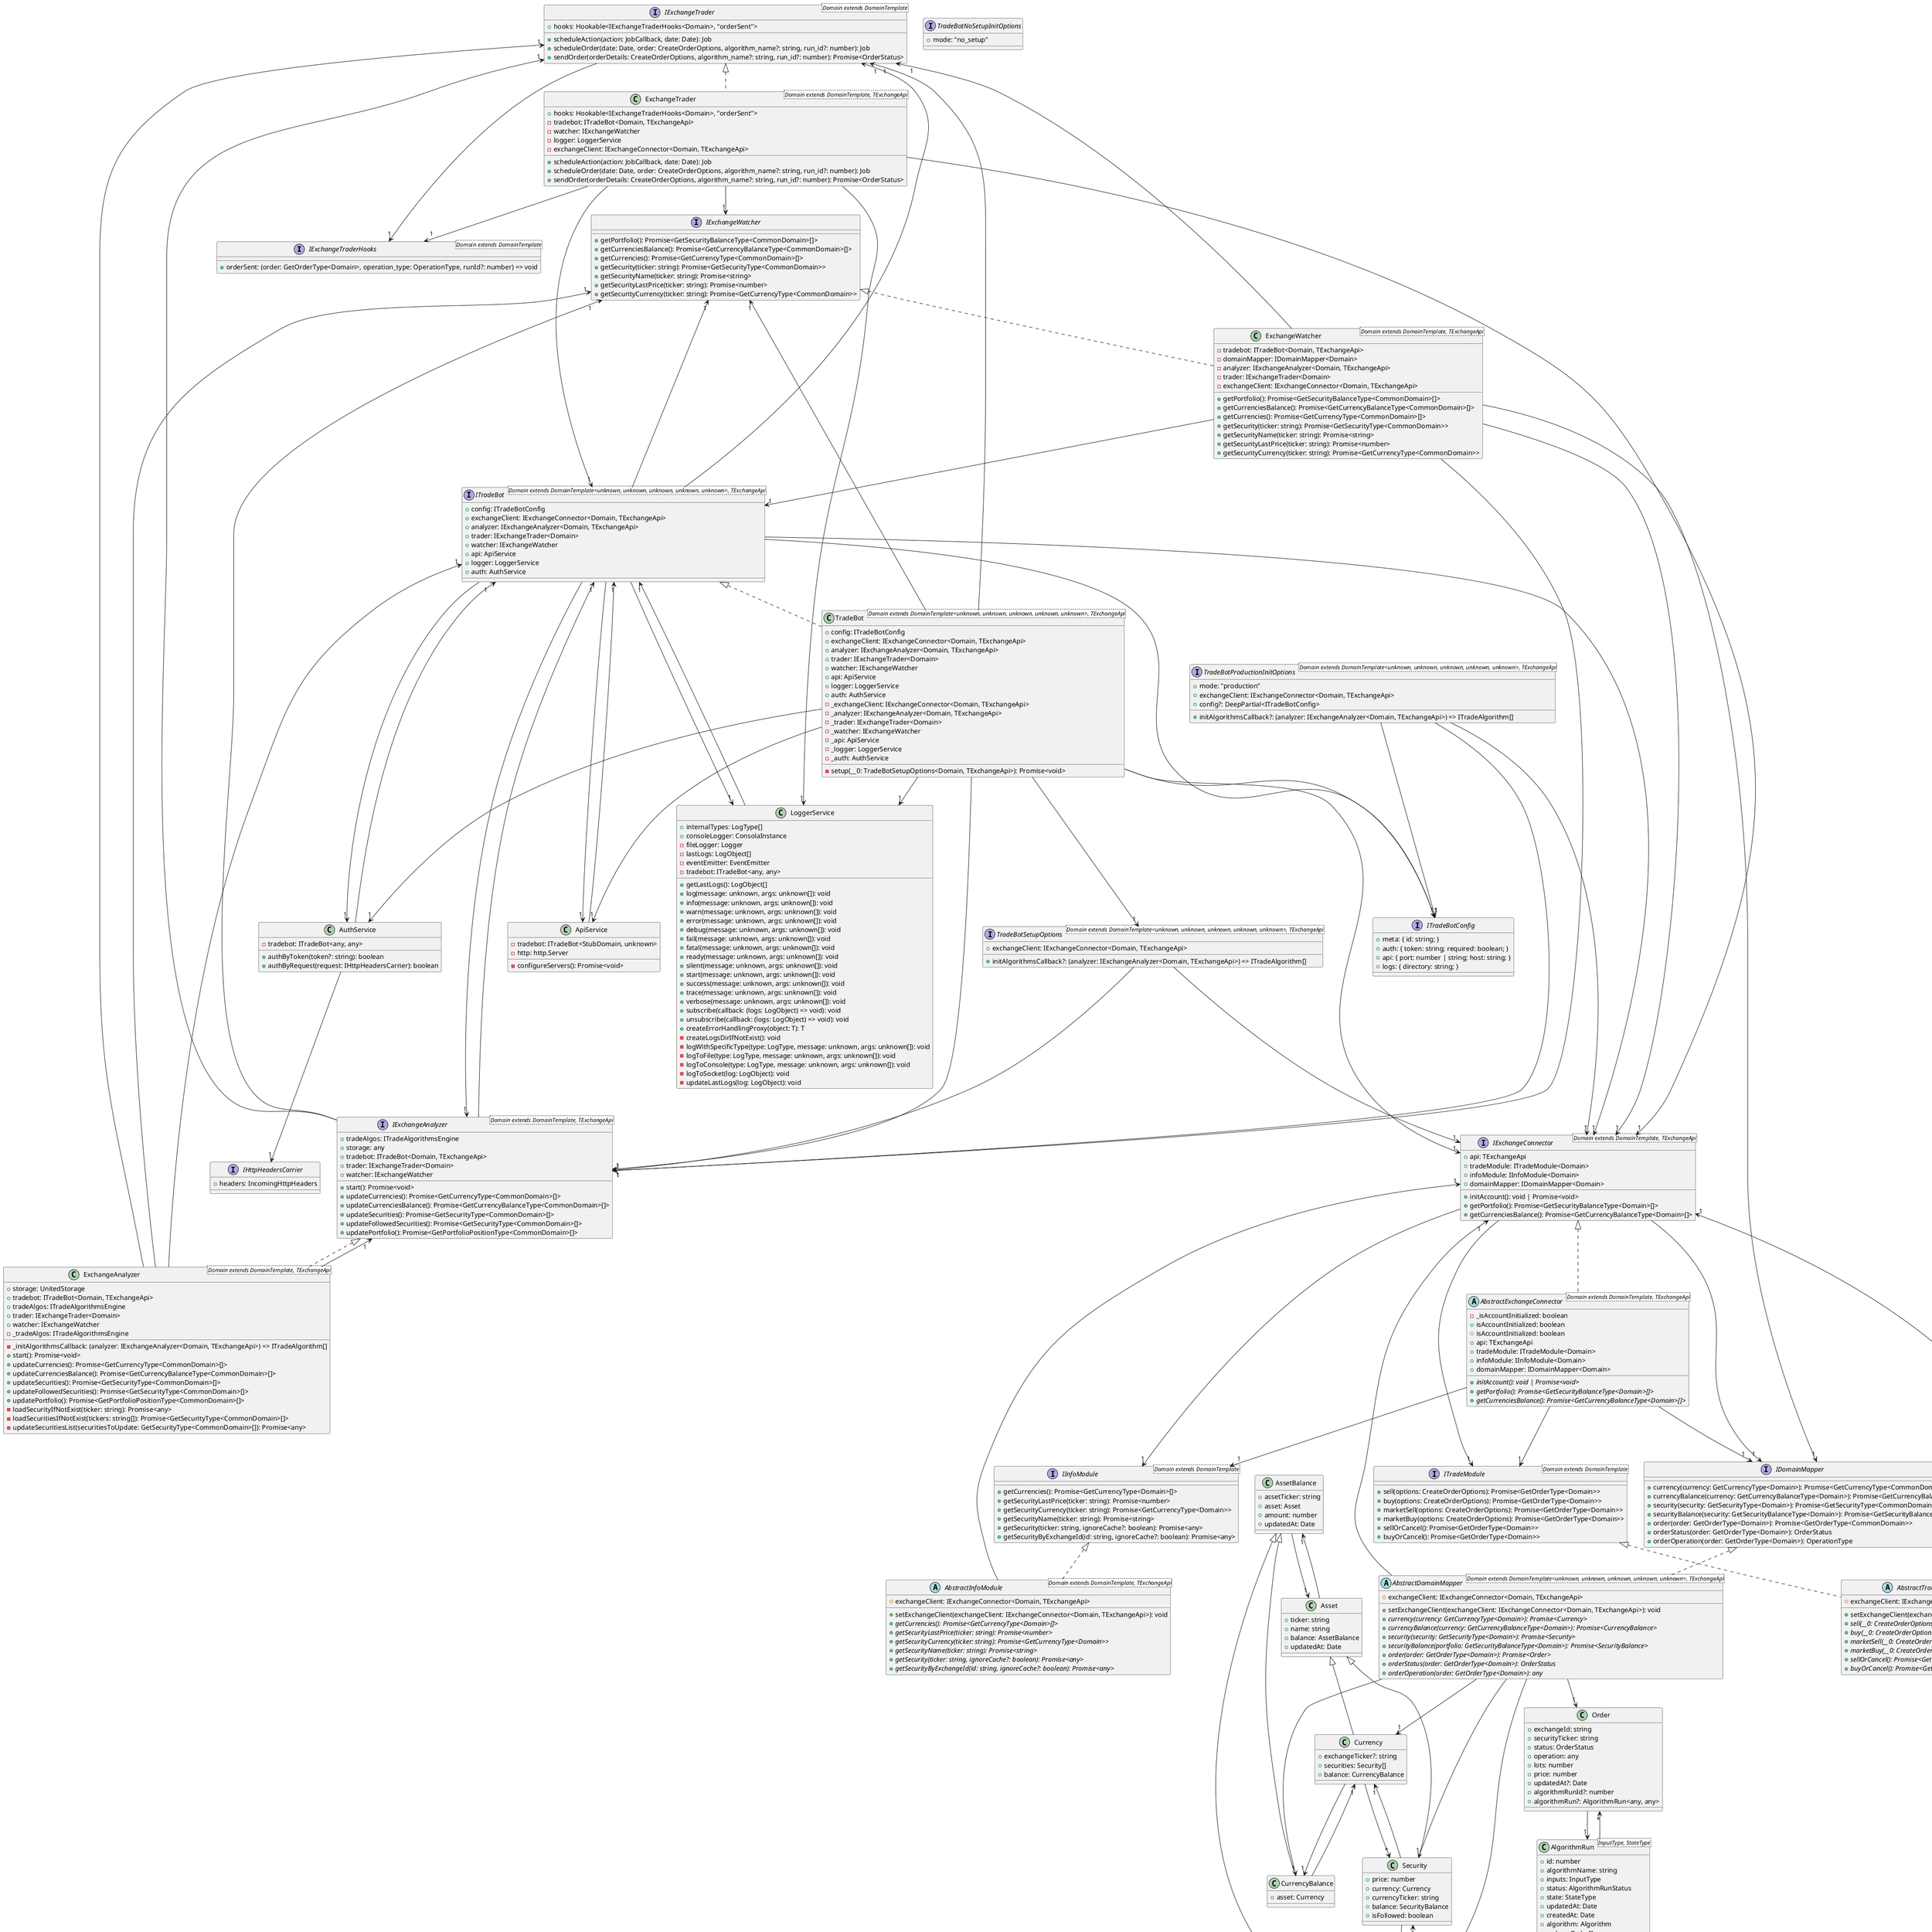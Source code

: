 @startuml
interface IExchangeTraderHooks<Domain extends DomainTemplate> {
    +orderSent: (order: GetOrderType<Domain>, operation_type: OperationType, runId?: number) => void
}
interface IExchangeTrader<Domain extends DomainTemplate> {
    +hooks: Hookable<IExchangeTraderHooks<Domain>, "orderSent">
    +scheduleAction(action: JobCallback, date: Date): Job
    +scheduleOrder(date: Date, order: CreateOrderOptions, algorithm_name?: string, run_id?: number): Job
    +sendOrder(orderDetails: CreateOrderOptions, algorithm_name?: string, run_id?: number): Promise<OrderStatus>
}
interface IExchangeWatcher {
    +getPortfolio(): Promise<GetSecurityBalanceType<CommonDomain>[]>
    +getCurrenciesBalance(): Promise<GetCurrencyBalanceType<CommonDomain>[]>
    +getCurrencies(): Promise<GetCurrencyType<CommonDomain>[]>
    +getSecurity(ticker: string): Promise<GetSecurityType<CommonDomain>>
    +getSecurityName(ticker: string): Promise<string>
    +getSecurityLastPrice(ticker: string): Promise<number>
    +getSecurityCurrency(ticker: string): Promise<GetCurrencyType<CommonDomain>>
}
interface IExchangeAnalyzer<Domain extends DomainTemplate, TExchangeApi> {
    +tradeAlgos: ITradeAlgorithmsEngine
    +storage: any
    +tradebot: ITradeBot<Domain, TExchangeApi>
    +trader: IExchangeTrader<Domain>
    +watcher: IExchangeWatcher
    +start(): Promise<void>
    +updateCurrencies(): Promise<GetCurrencyType<CommonDomain>[]>
    +updateCurrenciesBalance(): Promise<GetCurrencyBalanceType<CommonDomain>[]>
    +updateSecurities(): Promise<GetSecurityType<CommonDomain>[]>
    +updateFollowedSecurities(): Promise<GetSecurityType<CommonDomain>[]>
    +updatePortfolio(): Promise<GetPortfolioPositionType<CommonDomain>[]>
}
class ExchangeAnalyzer<Domain extends DomainTemplate, TExchangeApi> implements IExchangeAnalyzer {
    +storage: UnitedStorage
    +tradebot: ITradeBot<Domain, TExchangeApi>
    +tradeAlgos: ITradeAlgorithmsEngine
    +trader: IExchangeTrader<Domain>
    +watcher: IExchangeWatcher
    -_tradeAlgos: ITradeAlgorithmsEngine
    -_initAlgorithmsCallback: (analyzer: IExchangeAnalyzer<Domain, TExchangeApi>) => ITradeAlgorithm[]
    +start(): Promise<void>
    +updateCurrencies(): Promise<GetCurrencyType<CommonDomain>[]>
    +updateCurrenciesBalance(): Promise<GetCurrencyBalanceType<CommonDomain>[]>
    +updateSecurities(): Promise<GetSecurityType<CommonDomain>[]>
    +updateFollowedSecurities(): Promise<GetSecurityType<CommonDomain>[]>
    +updatePortfolio(): Promise<GetPortfolioPositionType<CommonDomain>[]>
    -loadSecurityIfNotExist(ticker: string): Promise<any>
    -loadSecuritiesIfNotExist(tickers: string[]): Promise<GetSecurityType<CommonDomain>[]>
    -updateSecuritiesList(securitiesToUpdate: GetSecurityType<CommonDomain>[]): Promise<any>
}
interface ITradeModule<Domain extends DomainTemplate> {
    +sell(options: CreateOrderOptions): Promise<GetOrderType<Domain>>
    +buy(options: CreateOrderOptions): Promise<GetOrderType<Domain>>
    +marketSell(options: CreateOrderOptions): Promise<GetOrderType<Domain>>
    +marketBuy(options: CreateOrderOptions): Promise<GetOrderType<Domain>>
    +sellOrCancel(): Promise<GetOrderType<Domain>>
    +buyOrCancel(): Promise<GetOrderType<Domain>>
}
interface IInfoModule<Domain extends DomainTemplate> {
    +getCurrencies(): Promise<GetCurrencyType<Domain>[]>
    +getSecurityLastPrice(ticker: string): Promise<number>
    +getSecurityCurrency(ticker: string): Promise<GetCurrencyType<Domain>>
    +getSecurityName(ticker: string): Promise<string>
    +getSecurity(ticker: string, ignoreCache?: boolean): Promise<any>
    +getSecurityByExchangeId(id: string, ignoreCache?: boolean): Promise<any>
}
interface IExchangeConnector<Domain extends DomainTemplate, TExchangeApi> {
    +api: TExchangeApi
    +tradeModule: ITradeModule<Domain>
    +infoModule: IInfoModule<Domain>
    +domainMapper: IDomainMapper<Domain>
    +initAccount(): void | Promise<void>
    +getPortfolio(): Promise<GetSecurityBalanceType<Domain>[]>
    +getCurrenciesBalance(): Promise<GetCurrencyBalanceType<Domain>[]>
}
abstract class AbstractTradeModule<Domain extends DomainTemplate, TExchangeApi> implements ITradeModule {
    #exchangeClient: IExchangeConnector<Domain, TExchangeApi>
    +setExchangeClient(exchangeClient: IExchangeConnector<Domain, TExchangeApi>): void
    +{abstract} sell(__0: CreateOrderOptions): Promise<GetOrderType<Domain>>
    +{abstract} buy(__0: CreateOrderOptions): Promise<GetOrderType<Domain>>
    +{abstract} marketSell(__0: CreateOrderOptions): Promise<GetOrderType<Domain>>
    +{abstract} marketBuy(__0: CreateOrderOptions): Promise<GetOrderType<Domain>>
    +{abstract} sellOrCancel(): Promise<GetOrderType<Domain>>
    +{abstract} buyOrCancel(): Promise<GetOrderType<Domain>>
}
abstract class AbstractInfoModule<Domain extends DomainTemplate, TExchangeApi> implements IInfoModule {
    #exchangeClient: IExchangeConnector<Domain, TExchangeApi>
    +setExchangeClient(exchangeClient: IExchangeConnector<Domain, TExchangeApi>): void
    +{abstract} getCurrencies(): Promise<GetCurrencyType<Domain>[]>
    +{abstract} getSecurityLastPrice(ticker: string): Promise<number>
    +{abstract} getSecurityCurrency(ticker: string): Promise<GetCurrencyType<Domain>>
    +{abstract} getSecurityName(ticker: string): Promise<string>
    +{abstract} getSecurity(ticker: string, ignoreCache?: boolean): Promise<any>
    +{abstract} getSecurityByExchangeId(id: string, ignoreCache?: boolean): Promise<any>
}
abstract class AbstractExchangeConnector<Domain extends DomainTemplate, TExchangeApi> implements IExchangeConnector {
    -_isAccountInitialized: boolean
    +isAccountInitialized: boolean
    #isAccountInitialized: boolean
    +api: TExchangeApi
    +tradeModule: ITradeModule<Domain>
    +infoModule: IInfoModule<Domain>
    +domainMapper: IDomainMapper<Domain>
    +{abstract} initAccount(): void | Promise<void>
    +{abstract} getPortfolio(): Promise<GetSecurityBalanceType<Domain>[]>
    +{abstract} getCurrenciesBalance(): Promise<GetCurrencyBalanceType<Domain>[]>
}
class Algorithm {
    +name: string
    +description: string
    +inputTypes: InputTypes
    +algorithmRuns?: AlgorithmRun<any, any>[]
}
class Order {
    +exchangeId: string
    +securityTicker: string
    +status: OrderStatus
    +operation: any
    +lots: number
    +price: number
    +updatedAt?: Date
    +algorithmRunId?: number
    +algorithmRun?: AlgorithmRun<any, any>
}
class AlgorithmRun<InputType, StateType> {
    +id: number
    +algorithmName: string
    +inputs: InputType
    +status: AlgorithmRunStatus
    +state: StateType
    +updatedAt: Date
    +createdAt: Date
    +algorithm: Algorithm
    +orders: Order[]
}
class AssetBalance {
    +assetTicker: string
    +asset: Asset
    +amount: number
    +updatedAt: Date
}
class Asset {
    +ticker: string
    +name: string
    +balance: AssetBalance
    +updatedAt: Date
}
class SecurityBalance extends AssetBalance {
    +asset: Security
}
class Security extends Asset {
    +price: number
    +currency: Currency
    +currencyTicker: string
    +balance: SecurityBalance
    +isFollowed: boolean
}
class CurrencyBalance extends AssetBalance {
    +asset: Currency
}
class Currency extends Asset {
    +exchangeTicker?: string
    +securities: Security[]
    +balance: CurrencyBalance
}
abstract class AbstractDomainMapper<Domain extends DomainTemplate<unknown, unknown, unknown, unknown, unknown>, TExchangeApi> implements IDomainMapper {
    #exchangeClient: IExchangeConnector<Domain, TExchangeApi>
    +setExchangeClient(exchangeClient: IExchangeConnector<Domain, TExchangeApi>): void
    +{abstract} currency(currency: GetCurrencyType<Domain>): Promise<Currency>
    +{abstract} currencyBalance(currency: GetCurrencyBalanceType<Domain>): Promise<CurrencyBalance>
    +{abstract} security(security: GetSecurityType<Domain>): Promise<Security>
    +{abstract} securityBalance(portfolio: GetSecurityBalanceType<Domain>): Promise<SecurityBalance>
    +{abstract} order(order: GetOrderType<Domain>): Promise<Order>
    +{abstract} orderStatus(order: GetOrderType<Domain>): OrderStatus
    +{abstract} orderOperation(order: GetOrderType<Domain>): any
}
interface IDomainMapper<Domain extends DomainTemplate> {
    +currency(currency: GetCurrencyType<Domain>): Promise<GetCurrencyType<CommonDomain>>
    +currencyBalance(currency: GetCurrencyBalanceType<Domain>): Promise<GetCurrencyBalanceType<CommonDomain>>
    +security(security: GetSecurityType<Domain>): Promise<GetSecurityType<CommonDomain>>
    +securityBalance(security: GetSecurityBalanceType<Domain>): Promise<GetSecurityBalanceType<CommonDomain>>
    +order(order: GetOrderType<Domain>): Promise<GetOrderType<CommonDomain>>
    +orderStatus(order: GetOrderType<Domain>): OrderStatus
    +orderOperation(order: GetOrderType<Domain>): OperationType
}
interface ITradeBotConfig {
    +meta: { id: string; }
    +auth: { token: string; required: boolean; }
    +api: { port: number | string; host: string; }
    +logs: { directory: string; }
}
interface ITradeBot<Domain extends DomainTemplate<unknown, unknown, unknown, unknown, unknown>, TExchangeApi> {
    +config: ITradeBotConfig
    +exchangeClient: IExchangeConnector<Domain, TExchangeApi>
    +analyzer: IExchangeAnalyzer<Domain, TExchangeApi>
    +trader: IExchangeTrader<Domain>
    +watcher: IExchangeWatcher
    +api: ApiService
    +logger: LoggerService
    +auth: AuthService
}
class ApiService {
    -tradebot: ITradeBot<StubDomain, unknown>
    -http: http.Server
    -configureServers(): Promise<void>
}
interface IHttpHeadersCarrier {
    +headers: IncomingHttpHeaders
}
class AuthService {
    -tradebot: ITradeBot<any, any>
    +authByToken(token?: string): boolean
    +authByRequest(request: IHttpHeadersCarrier): boolean
}
class LoggerService {
    +internalTypes: LogType[]
    +consoleLogger: ConsolaInstance
    -fileLogger: Logger
    -lastLogs: LogObject[]
    -eventEmitter: EventEmitter
    -tradebot: ITradeBot<any, any>
    +getLastLogs(): LogObject[]
    +log(message: unknown, args: unknown[]): void
    +info(message: unknown, args: unknown[]): void
    +warn(message: unknown, args: unknown[]): void
    +error(message: unknown, args: unknown[]): void
    +debug(message: unknown, args: unknown[]): void
    +fail(message: unknown, args: unknown[]): void
    +fatal(message: unknown, args: unknown[]): void
    +ready(message: unknown, args: unknown[]): void
    +silent(message: unknown, args: unknown[]): void
    +start(message: unknown, args: unknown[]): void
    +success(message: unknown, args: unknown[]): void
    +trace(message: unknown, args: unknown[]): void
    +verbose(message: unknown, args: unknown[]): void
    +subscribe(callback: (logs: LogObject) => void): void
    +unsubscribe(callback: (logs: LogObject) => void): void
    +createErrorHandlingProxy(object: T): T
    -createLogsDirIfNotExist(): void
    -logWithSpecificType(type: LogType, message: unknown, args: unknown[]): void
    -logToFile(type: LogType, message: unknown, args: unknown[]): void
    -logToConsole(type: LogType, message: unknown, args: unknown[]): void
    -logToSocket(log: LogObject): void
    -updateLastLogs(log: LogObject): void
}
class ExchangeTrader<Domain extends DomainTemplate, TExchangeApi> implements IExchangeTrader {
    +hooks: Hookable<IExchangeTraderHooks<Domain>, "orderSent">
    -tradebot: ITradeBot<Domain, TExchangeApi>
    -watcher: IExchangeWatcher
    -logger: LoggerService
    -exchangeClient: IExchangeConnector<Domain, TExchangeApi>
    +scheduleAction(action: JobCallback, date: Date): Job
    +scheduleOrder(date: Date, order: CreateOrderOptions, algorithm_name?: string, run_id?: number): Job
    +sendOrder(orderDetails: CreateOrderOptions, algorithm_name?: string, run_id?: number): Promise<OrderStatus>
}
class ExchangeWatcher<Domain extends DomainTemplate, TExchangeApi> implements IExchangeWatcher {
    -tradebot: ITradeBot<Domain, TExchangeApi>
    -domainMapper: IDomainMapper<Domain>
    -analyzer: IExchangeAnalyzer<Domain, TExchangeApi>
    -trader: IExchangeTrader<Domain>
    -exchangeClient: IExchangeConnector<Domain, TExchangeApi>
    +getPortfolio(): Promise<GetSecurityBalanceType<CommonDomain>[]>
    +getCurrenciesBalance(): Promise<GetCurrencyBalanceType<CommonDomain>[]>
    +getCurrencies(): Promise<GetCurrencyType<CommonDomain>[]>
    +getSecurity(ticker: string): Promise<GetSecurityType<CommonDomain>>
    +getSecurityName(ticker: string): Promise<string>
    +getSecurityLastPrice(ticker: string): Promise<number>
    +getSecurityCurrency(ticker: string): Promise<GetCurrencyType<CommonDomain>>
}
interface TradeBotProductionInitOptions<Domain extends DomainTemplate<unknown, unknown, unknown, unknown, unknown>, TExchangeApi> {
    +mode: "production"
    +exchangeClient: IExchangeConnector<Domain, TExchangeApi>
    +config?: DeepPartial<ITradeBotConfig>
    +initAlgorithmsCallback?: (analyzer: IExchangeAnalyzer<Domain, TExchangeApi>) => ITradeAlgorithm[]
}
interface TradeBotNoSetupInitOptions {
    +mode: "no_setup"
}
interface TradeBotSetupOptions<Domain extends DomainTemplate<unknown, unknown, unknown, unknown, unknown>, TExchangeApi> {
    +exchangeClient: IExchangeConnector<Domain, TExchangeApi>
    +initAlgorithmsCallback?: (analyzer: IExchangeAnalyzer<Domain, TExchangeApi>) => ITradeAlgorithm[]
}
class TradeBot<Domain extends DomainTemplate<unknown, unknown, unknown, unknown, unknown>, TExchangeApi> implements ITradeBot {
    +config: ITradeBotConfig
    +exchangeClient: IExchangeConnector<Domain, TExchangeApi>
    +analyzer: IExchangeAnalyzer<Domain, TExchangeApi>
    +trader: IExchangeTrader<Domain>
    +watcher: IExchangeWatcher
    +api: ApiService
    +logger: LoggerService
    +auth: AuthService
    -_exchangeClient: IExchangeConnector<Domain, TExchangeApi>
    -_analyzer: IExchangeAnalyzer<Domain, TExchangeApi>
    -_trader: IExchangeTrader<Domain>
    -_watcher: IExchangeWatcher
    -_api: ApiService
    -_logger: LoggerService
    -_auth: AuthService
    -setup(__0: TradeBotSetupOptions<Domain, TExchangeApi>): Promise<void>
}
IExchangeTrader --> "1" IExchangeTraderHooks
IExchangeAnalyzer --> "1" ITradeBot
IExchangeAnalyzer --> "1" IExchangeTrader
IExchangeAnalyzer --> "1" IExchangeWatcher
ExchangeAnalyzer --> "1" ITradeBot
ExchangeAnalyzer --> "1" IExchangeTrader
ExchangeAnalyzer --> "1" IExchangeWatcher
ExchangeAnalyzer --> "1" IExchangeAnalyzer
IExchangeConnector --> "1" ITradeModule
IExchangeConnector --> "1" IInfoModule
IExchangeConnector --> "1" IDomainMapper
AbstractTradeModule --> "1" IExchangeConnector
AbstractInfoModule --> "1" IExchangeConnector
AbstractExchangeConnector --> "1" ITradeModule
AbstractExchangeConnector --> "1" IInfoModule
AbstractExchangeConnector --> "1" IDomainMapper
Algorithm --> "1" AlgorithmRun
Order --> "1" AlgorithmRun
AlgorithmRun --> "1" Algorithm
AlgorithmRun --> "*" Order
AssetBalance --> "1" Asset
Asset --> "1" AssetBalance
SecurityBalance --> "1" Security
Security --> "1" Currency
Security --> "1" SecurityBalance
CurrencyBalance --> "1" Currency
Currency --> "*" Security
Currency --> "1" CurrencyBalance
AbstractDomainMapper --> "1" IExchangeConnector
AbstractDomainMapper --> "1" Currency
AbstractDomainMapper --> "1" CurrencyBalance
AbstractDomainMapper --> "1" Security
AbstractDomainMapper --> "1" SecurityBalance
AbstractDomainMapper --> "1" Order
ITradeBot --> "1" ITradeBotConfig
ITradeBot --> "1" IExchangeConnector
ITradeBot --> "1" IExchangeAnalyzer
ITradeBot --> "1" IExchangeTrader
ITradeBot --> "1" IExchangeWatcher
ITradeBot --> "1" ApiService
ITradeBot --> "1" LoggerService
ITradeBot --> "1" AuthService
ApiService --> "1" ITradeBot
AuthService --> "1" ITradeBot
AuthService --> "1" IHttpHeadersCarrier
LoggerService --> "1" ITradeBot
ExchangeTrader --> "1" IExchangeTraderHooks
ExchangeTrader --> "1" ITradeBot
ExchangeTrader --> "1" IExchangeWatcher
ExchangeTrader --> "1" LoggerService
ExchangeTrader --> "1" IExchangeConnector
ExchangeWatcher --> "1" ITradeBot
ExchangeWatcher --> "1" IDomainMapper
ExchangeWatcher --> "1" IExchangeAnalyzer
ExchangeWatcher --> "1" IExchangeTrader
ExchangeWatcher --> "1" IExchangeConnector
TradeBotProductionInitOptions --> "1" IExchangeConnector
TradeBotProductionInitOptions --> "1" ITradeBotConfig
TradeBotProductionInitOptions --> "1" IExchangeAnalyzer
TradeBotSetupOptions --> "1" IExchangeConnector
TradeBotSetupOptions --> "1" IExchangeAnalyzer
TradeBot --> "1" ITradeBotConfig
TradeBot --> "1" IExchangeConnector
TradeBot --> "1" IExchangeAnalyzer
TradeBot --> "1" IExchangeTrader
TradeBot --> "1" IExchangeWatcher
TradeBot --> "1" ApiService
TradeBot --> "1" LoggerService
TradeBot --> "1" AuthService
TradeBot --> "1" TradeBotSetupOptions
@enduml